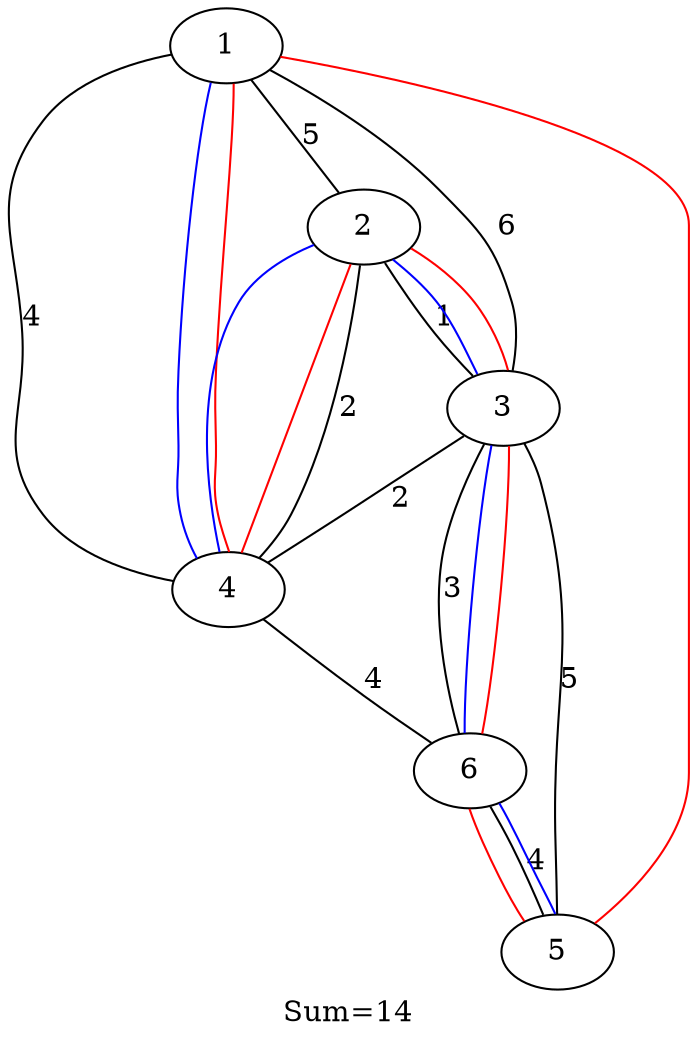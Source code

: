 graph {
1 [pos="0,100"];
2 [pos="0,0"];
3 [pos="100,100"];
4 [pos="100,0"];
5 [pos="200,100"];
6 [pos="200,0"];
1--2 [label="5"];
1--3 [label="6"];
1--4 [label="4"];
2--3 [label="1"];
2--4 [label="2"];
3--4 [label="2"];
3--5 [label="5"];
3--6 [label="3"];
4--6 [label="4"];
5--6 [label="4"];
2--3 [color=blue];
2--4 [color=blue];
3--6 [color=blue];
1--4 [color=blue];
5--6 [color=blue];
graph [label="Sum=14"]
1--4 [color=red];
4--2 [color=red];
2--3 [color=red];
3--6 [color=red];
6--5 [color=red];
5--1 [color=red];
}
